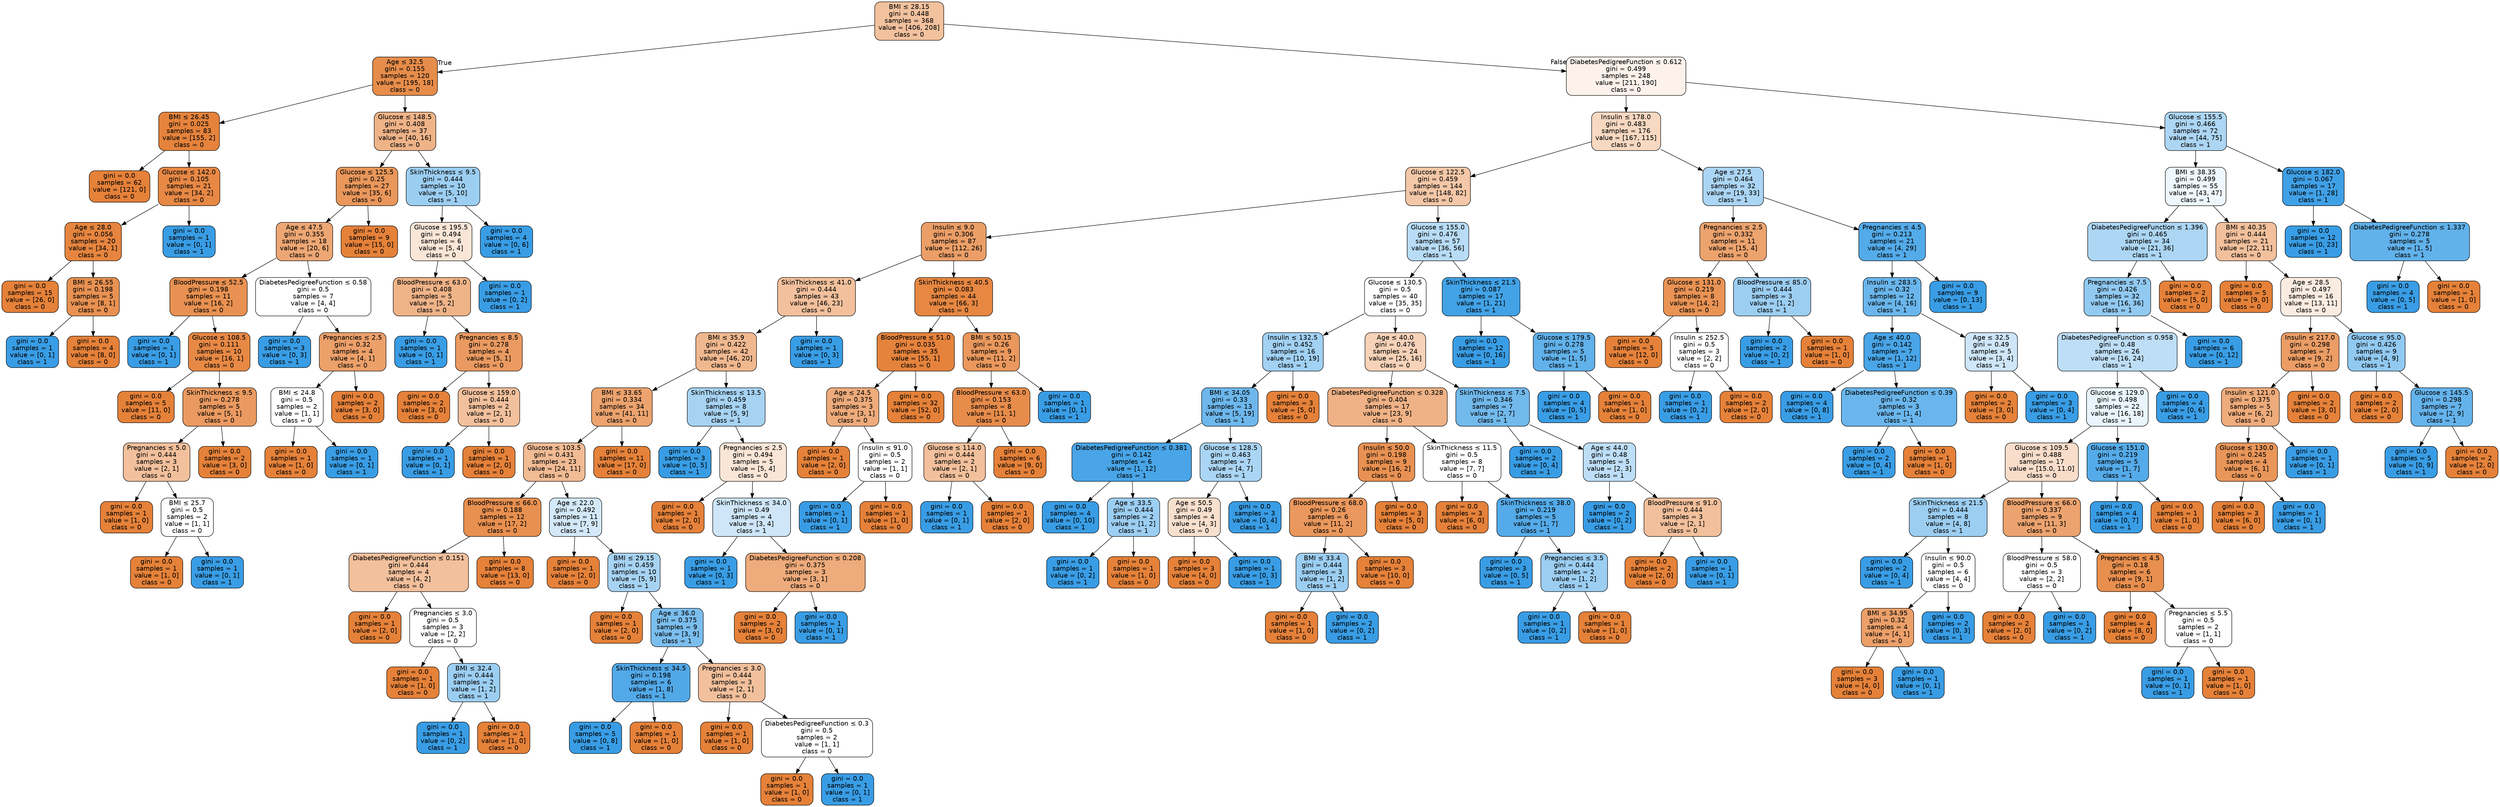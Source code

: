 digraph Tree {
node [shape=box, style="filled, rounded", color="black", fontname="helvetica"] ;
edge [fontname="helvetica"] ;
0 [label=<BMI &le; 28.15<br/>gini = 0.448<br/>samples = 368<br/>value = [406, 208]<br/>class = 0>, fillcolor="#f2c29e"] ;
1 [label=<Age &le; 32.5<br/>gini = 0.155<br/>samples = 120<br/>value = [195, 18]<br/>class = 0>, fillcolor="#e78d4b"] ;
0 -> 1 [labeldistance=2.5, labelangle=45, headlabel="True"] ;
2 [label=<BMI &le; 26.45<br/>gini = 0.025<br/>samples = 83<br/>value = [155, 2]<br/>class = 0>, fillcolor="#e5833c"] ;
1 -> 2 ;
3 [label=<gini = 0.0<br/>samples = 62<br/>value = [121, 0]<br/>class = 0>, fillcolor="#e58139"] ;
2 -> 3 ;
4 [label=<Glucose &le; 142.0<br/>gini = 0.105<br/>samples = 21<br/>value = [34, 2]<br/>class = 0>, fillcolor="#e78845"] ;
2 -> 4 ;
5 [label=<Age &le; 28.0<br/>gini = 0.056<br/>samples = 20<br/>value = [34, 1]<br/>class = 0>, fillcolor="#e6853f"] ;
4 -> 5 ;
6 [label=<gini = 0.0<br/>samples = 15<br/>value = [26, 0]<br/>class = 0>, fillcolor="#e58139"] ;
5 -> 6 ;
7 [label=<BMI &le; 26.55<br/>gini = 0.198<br/>samples = 5<br/>value = [8, 1]<br/>class = 0>, fillcolor="#e89152"] ;
5 -> 7 ;
8 [label=<gini = 0.0<br/>samples = 1<br/>value = [0, 1]<br/>class = 1>, fillcolor="#399de5"] ;
7 -> 8 ;
9 [label=<gini = 0.0<br/>samples = 4<br/>value = [8, 0]<br/>class = 0>, fillcolor="#e58139"] ;
7 -> 9 ;
10 [label=<gini = 0.0<br/>samples = 1<br/>value = [0, 1]<br/>class = 1>, fillcolor="#399de5"] ;
4 -> 10 ;
11 [label=<Glucose &le; 148.5<br/>gini = 0.408<br/>samples = 37<br/>value = [40, 16]<br/>class = 0>, fillcolor="#efb388"] ;
1 -> 11 ;
12 [label=<Glucose &le; 125.5<br/>gini = 0.25<br/>samples = 27<br/>value = [35, 6]<br/>class = 0>, fillcolor="#e9975b"] ;
11 -> 12 ;
13 [label=<Age &le; 47.5<br/>gini = 0.355<br/>samples = 18<br/>value = [20, 6]<br/>class = 0>, fillcolor="#eda774"] ;
12 -> 13 ;
14 [label=<BloodPressure &le; 52.5<br/>gini = 0.198<br/>samples = 11<br/>value = [16, 2]<br/>class = 0>, fillcolor="#e89152"] ;
13 -> 14 ;
15 [label=<gini = 0.0<br/>samples = 1<br/>value = [0, 1]<br/>class = 1>, fillcolor="#399de5"] ;
14 -> 15 ;
16 [label=<Glucose &le; 108.5<br/>gini = 0.111<br/>samples = 10<br/>value = [16, 1]<br/>class = 0>, fillcolor="#e78945"] ;
14 -> 16 ;
17 [label=<gini = 0.0<br/>samples = 5<br/>value = [11, 0]<br/>class = 0>, fillcolor="#e58139"] ;
16 -> 17 ;
18 [label=<SkinThickness &le; 9.5<br/>gini = 0.278<br/>samples = 5<br/>value = [5, 1]<br/>class = 0>, fillcolor="#ea9a61"] ;
16 -> 18 ;
19 [label=<Pregnancies &le; 5.0<br/>gini = 0.444<br/>samples = 3<br/>value = [2, 1]<br/>class = 0>, fillcolor="#f2c09c"] ;
18 -> 19 ;
20 [label=<gini = 0.0<br/>samples = 1<br/>value = [1, 0]<br/>class = 0>, fillcolor="#e58139"] ;
19 -> 20 ;
21 [label=<BMI &le; 25.7<br/>gini = 0.5<br/>samples = 2<br/>value = [1, 1]<br/>class = 0>, fillcolor="#ffffff"] ;
19 -> 21 ;
22 [label=<gini = 0.0<br/>samples = 1<br/>value = [1, 0]<br/>class = 0>, fillcolor="#e58139"] ;
21 -> 22 ;
23 [label=<gini = 0.0<br/>samples = 1<br/>value = [0, 1]<br/>class = 1>, fillcolor="#399de5"] ;
21 -> 23 ;
24 [label=<gini = 0.0<br/>samples = 2<br/>value = [3, 0]<br/>class = 0>, fillcolor="#e58139"] ;
18 -> 24 ;
25 [label=<DiabetesPedigreeFunction &le; 0.58<br/>gini = 0.5<br/>samples = 7<br/>value = [4, 4]<br/>class = 0>, fillcolor="#ffffff"] ;
13 -> 25 ;
26 [label=<gini = 0.0<br/>samples = 3<br/>value = [0, 3]<br/>class = 1>, fillcolor="#399de5"] ;
25 -> 26 ;
27 [label=<Pregnancies &le; 2.5<br/>gini = 0.32<br/>samples = 4<br/>value = [4, 1]<br/>class = 0>, fillcolor="#eca06a"] ;
25 -> 27 ;
28 [label=<BMI &le; 24.8<br/>gini = 0.5<br/>samples = 2<br/>value = [1, 1]<br/>class = 0>, fillcolor="#ffffff"] ;
27 -> 28 ;
29 [label=<gini = 0.0<br/>samples = 1<br/>value = [1, 0]<br/>class = 0>, fillcolor="#e58139"] ;
28 -> 29 ;
30 [label=<gini = 0.0<br/>samples = 1<br/>value = [0, 1]<br/>class = 1>, fillcolor="#399de5"] ;
28 -> 30 ;
31 [label=<gini = 0.0<br/>samples = 2<br/>value = [3, 0]<br/>class = 0>, fillcolor="#e58139"] ;
27 -> 31 ;
32 [label=<gini = 0.0<br/>samples = 9<br/>value = [15, 0]<br/>class = 0>, fillcolor="#e58139"] ;
12 -> 32 ;
33 [label=<SkinThickness &le; 9.5<br/>gini = 0.444<br/>samples = 10<br/>value = [5, 10]<br/>class = 1>, fillcolor="#9ccef2"] ;
11 -> 33 ;
34 [label=<Glucose &le; 195.5<br/>gini = 0.494<br/>samples = 6<br/>value = [5, 4]<br/>class = 0>, fillcolor="#fae6d7"] ;
33 -> 34 ;
35 [label=<BloodPressure &le; 63.0<br/>gini = 0.408<br/>samples = 5<br/>value = [5, 2]<br/>class = 0>, fillcolor="#efb388"] ;
34 -> 35 ;
36 [label=<gini = 0.0<br/>samples = 1<br/>value = [0, 1]<br/>class = 1>, fillcolor="#399de5"] ;
35 -> 36 ;
37 [label=<Pregnancies &le; 8.5<br/>gini = 0.278<br/>samples = 4<br/>value = [5, 1]<br/>class = 0>, fillcolor="#ea9a61"] ;
35 -> 37 ;
38 [label=<gini = 0.0<br/>samples = 2<br/>value = [3, 0]<br/>class = 0>, fillcolor="#e58139"] ;
37 -> 38 ;
39 [label=<Glucose &le; 159.0<br/>gini = 0.444<br/>samples = 2<br/>value = [2, 1]<br/>class = 0>, fillcolor="#f2c09c"] ;
37 -> 39 ;
40 [label=<gini = 0.0<br/>samples = 1<br/>value = [0, 1]<br/>class = 1>, fillcolor="#399de5"] ;
39 -> 40 ;
41 [label=<gini = 0.0<br/>samples = 1<br/>value = [2, 0]<br/>class = 0>, fillcolor="#e58139"] ;
39 -> 41 ;
42 [label=<gini = 0.0<br/>samples = 1<br/>value = [0, 2]<br/>class = 1>, fillcolor="#399de5"] ;
34 -> 42 ;
43 [label=<gini = 0.0<br/>samples = 4<br/>value = [0, 6]<br/>class = 1>, fillcolor="#399de5"] ;
33 -> 43 ;
44 [label=<DiabetesPedigreeFunction &le; 0.612<br/>gini = 0.499<br/>samples = 248<br/>value = [211, 190]<br/>class = 0>, fillcolor="#fcf2eb"] ;
0 -> 44 [labeldistance=2.5, labelangle=-45, headlabel="False"] ;
45 [label=<Insulin &le; 178.0<br/>gini = 0.483<br/>samples = 176<br/>value = [167, 115]<br/>class = 0>, fillcolor="#f7d8c1"] ;
44 -> 45 ;
46 [label=<Glucose &le; 122.5<br/>gini = 0.459<br/>samples = 144<br/>value = [148, 82]<br/>class = 0>, fillcolor="#f3c7a7"] ;
45 -> 46 ;
47 [label=<Insulin &le; 9.0<br/>gini = 0.306<br/>samples = 87<br/>value = [112, 26]<br/>class = 0>, fillcolor="#eb9e67"] ;
46 -> 47 ;
48 [label=<SkinThickness &le; 41.0<br/>gini = 0.444<br/>samples = 43<br/>value = [46, 23]<br/>class = 0>, fillcolor="#f2c09c"] ;
47 -> 48 ;
49 [label=<BMI &le; 35.9<br/>gini = 0.422<br/>samples = 42<br/>value = [46, 20]<br/>class = 0>, fillcolor="#f0b88f"] ;
48 -> 49 ;
50 [label=<BMI &le; 33.65<br/>gini = 0.334<br/>samples = 34<br/>value = [41, 11]<br/>class = 0>, fillcolor="#eca36e"] ;
49 -> 50 ;
51 [label=<Glucose &le; 103.5<br/>gini = 0.431<br/>samples = 23<br/>value = [24, 11]<br/>class = 0>, fillcolor="#f1bb94"] ;
50 -> 51 ;
52 [label=<BloodPressure &le; 66.0<br/>gini = 0.188<br/>samples = 12<br/>value = [17, 2]<br/>class = 0>, fillcolor="#e89050"] ;
51 -> 52 ;
53 [label=<DiabetesPedigreeFunction &le; 0.151<br/>gini = 0.444<br/>samples = 4<br/>value = [4, 2]<br/>class = 0>, fillcolor="#f2c09c"] ;
52 -> 53 ;
54 [label=<gini = 0.0<br/>samples = 1<br/>value = [2, 0]<br/>class = 0>, fillcolor="#e58139"] ;
53 -> 54 ;
55 [label=<Pregnancies &le; 3.0<br/>gini = 0.5<br/>samples = 3<br/>value = [2, 2]<br/>class = 0>, fillcolor="#ffffff"] ;
53 -> 55 ;
56 [label=<gini = 0.0<br/>samples = 1<br/>value = [1, 0]<br/>class = 0>, fillcolor="#e58139"] ;
55 -> 56 ;
57 [label=<BMI &le; 32.4<br/>gini = 0.444<br/>samples = 2<br/>value = [1, 2]<br/>class = 1>, fillcolor="#9ccef2"] ;
55 -> 57 ;
58 [label=<gini = 0.0<br/>samples = 1<br/>value = [0, 2]<br/>class = 1>, fillcolor="#399de5"] ;
57 -> 58 ;
59 [label=<gini = 0.0<br/>samples = 1<br/>value = [1, 0]<br/>class = 0>, fillcolor="#e58139"] ;
57 -> 59 ;
60 [label=<gini = 0.0<br/>samples = 8<br/>value = [13, 0]<br/>class = 0>, fillcolor="#e58139"] ;
52 -> 60 ;
61 [label=<Age &le; 22.0<br/>gini = 0.492<br/>samples = 11<br/>value = [7, 9]<br/>class = 1>, fillcolor="#d3e9f9"] ;
51 -> 61 ;
62 [label=<gini = 0.0<br/>samples = 1<br/>value = [2, 0]<br/>class = 0>, fillcolor="#e58139"] ;
61 -> 62 ;
63 [label=<BMI &le; 29.15<br/>gini = 0.459<br/>samples = 10<br/>value = [5, 9]<br/>class = 1>, fillcolor="#a7d3f3"] ;
61 -> 63 ;
64 [label=<gini = 0.0<br/>samples = 1<br/>value = [2, 0]<br/>class = 0>, fillcolor="#e58139"] ;
63 -> 64 ;
65 [label=<Age &le; 36.0<br/>gini = 0.375<br/>samples = 9<br/>value = [3, 9]<br/>class = 1>, fillcolor="#7bbeee"] ;
63 -> 65 ;
66 [label=<SkinThickness &le; 34.5<br/>gini = 0.198<br/>samples = 6<br/>value = [1, 8]<br/>class = 1>, fillcolor="#52a9e8"] ;
65 -> 66 ;
67 [label=<gini = 0.0<br/>samples = 5<br/>value = [0, 8]<br/>class = 1>, fillcolor="#399de5"] ;
66 -> 67 ;
68 [label=<gini = 0.0<br/>samples = 1<br/>value = [1, 0]<br/>class = 0>, fillcolor="#e58139"] ;
66 -> 68 ;
69 [label=<Pregnancies &le; 3.0<br/>gini = 0.444<br/>samples = 3<br/>value = [2, 1]<br/>class = 0>, fillcolor="#f2c09c"] ;
65 -> 69 ;
70 [label=<gini = 0.0<br/>samples = 1<br/>value = [1, 0]<br/>class = 0>, fillcolor="#e58139"] ;
69 -> 70 ;
71 [label=<DiabetesPedigreeFunction &le; 0.3<br/>gini = 0.5<br/>samples = 2<br/>value = [1, 1]<br/>class = 0>, fillcolor="#ffffff"] ;
69 -> 71 ;
72 [label=<gini = 0.0<br/>samples = 1<br/>value = [1, 0]<br/>class = 0>, fillcolor="#e58139"] ;
71 -> 72 ;
73 [label=<gini = 0.0<br/>samples = 1<br/>value = [0, 1]<br/>class = 1>, fillcolor="#399de5"] ;
71 -> 73 ;
74 [label=<gini = 0.0<br/>samples = 11<br/>value = [17, 0]<br/>class = 0>, fillcolor="#e58139"] ;
50 -> 74 ;
75 [label=<SkinThickness &le; 13.5<br/>gini = 0.459<br/>samples = 8<br/>value = [5, 9]<br/>class = 1>, fillcolor="#a7d3f3"] ;
49 -> 75 ;
76 [label=<gini = 0.0<br/>samples = 3<br/>value = [0, 5]<br/>class = 1>, fillcolor="#399de5"] ;
75 -> 76 ;
77 [label=<Pregnancies &le; 2.5<br/>gini = 0.494<br/>samples = 5<br/>value = [5, 4]<br/>class = 0>, fillcolor="#fae6d7"] ;
75 -> 77 ;
78 [label=<gini = 0.0<br/>samples = 1<br/>value = [2, 0]<br/>class = 0>, fillcolor="#e58139"] ;
77 -> 78 ;
79 [label=<SkinThickness &le; 34.0<br/>gini = 0.49<br/>samples = 4<br/>value = [3, 4]<br/>class = 1>, fillcolor="#cee6f8"] ;
77 -> 79 ;
80 [label=<gini = 0.0<br/>samples = 1<br/>value = [0, 3]<br/>class = 1>, fillcolor="#399de5"] ;
79 -> 80 ;
81 [label=<DiabetesPedigreeFunction &le; 0.208<br/>gini = 0.375<br/>samples = 3<br/>value = [3, 1]<br/>class = 0>, fillcolor="#eeab7b"] ;
79 -> 81 ;
82 [label=<gini = 0.0<br/>samples = 2<br/>value = [3, 0]<br/>class = 0>, fillcolor="#e58139"] ;
81 -> 82 ;
83 [label=<gini = 0.0<br/>samples = 1<br/>value = [0, 1]<br/>class = 1>, fillcolor="#399de5"] ;
81 -> 83 ;
84 [label=<gini = 0.0<br/>samples = 1<br/>value = [0, 3]<br/>class = 1>, fillcolor="#399de5"] ;
48 -> 84 ;
85 [label=<SkinThickness &le; 40.5<br/>gini = 0.083<br/>samples = 44<br/>value = [66, 3]<br/>class = 0>, fillcolor="#e68742"] ;
47 -> 85 ;
86 [label=<BloodPressure &le; 51.0<br/>gini = 0.035<br/>samples = 35<br/>value = [55, 1]<br/>class = 0>, fillcolor="#e5833d"] ;
85 -> 86 ;
87 [label=<Age &le; 24.5<br/>gini = 0.375<br/>samples = 3<br/>value = [3, 1]<br/>class = 0>, fillcolor="#eeab7b"] ;
86 -> 87 ;
88 [label=<gini = 0.0<br/>samples = 1<br/>value = [2, 0]<br/>class = 0>, fillcolor="#e58139"] ;
87 -> 88 ;
89 [label=<Insulin &le; 91.0<br/>gini = 0.5<br/>samples = 2<br/>value = [1, 1]<br/>class = 0>, fillcolor="#ffffff"] ;
87 -> 89 ;
90 [label=<gini = 0.0<br/>samples = 1<br/>value = [0, 1]<br/>class = 1>, fillcolor="#399de5"] ;
89 -> 90 ;
91 [label=<gini = 0.0<br/>samples = 1<br/>value = [1, 0]<br/>class = 0>, fillcolor="#e58139"] ;
89 -> 91 ;
92 [label=<gini = 0.0<br/>samples = 32<br/>value = [52, 0]<br/>class = 0>, fillcolor="#e58139"] ;
86 -> 92 ;
93 [label=<BMI &le; 50.15<br/>gini = 0.26<br/>samples = 9<br/>value = [11, 2]<br/>class = 0>, fillcolor="#ea985d"] ;
85 -> 93 ;
94 [label=<BloodPressure &le; 63.0<br/>gini = 0.153<br/>samples = 8<br/>value = [11, 1]<br/>class = 0>, fillcolor="#e78c4b"] ;
93 -> 94 ;
95 [label=<Glucose &le; 114.0<br/>gini = 0.444<br/>samples = 2<br/>value = [2, 1]<br/>class = 0>, fillcolor="#f2c09c"] ;
94 -> 95 ;
96 [label=<gini = 0.0<br/>samples = 1<br/>value = [0, 1]<br/>class = 1>, fillcolor="#399de5"] ;
95 -> 96 ;
97 [label=<gini = 0.0<br/>samples = 1<br/>value = [2, 0]<br/>class = 0>, fillcolor="#e58139"] ;
95 -> 97 ;
98 [label=<gini = 0.0<br/>samples = 6<br/>value = [9, 0]<br/>class = 0>, fillcolor="#e58139"] ;
94 -> 98 ;
99 [label=<gini = 0.0<br/>samples = 1<br/>value = [0, 1]<br/>class = 1>, fillcolor="#399de5"] ;
93 -> 99 ;
100 [label=<Glucose &le; 155.0<br/>gini = 0.476<br/>samples = 57<br/>value = [36, 56]<br/>class = 1>, fillcolor="#b8dcf6"] ;
46 -> 100 ;
101 [label=<Glucose &le; 130.5<br/>gini = 0.5<br/>samples = 40<br/>value = [35, 35]<br/>class = 0>, fillcolor="#ffffff"] ;
100 -> 101 ;
102 [label=<Insulin &le; 132.5<br/>gini = 0.452<br/>samples = 16<br/>value = [10, 19]<br/>class = 1>, fillcolor="#a1d1f3"] ;
101 -> 102 ;
103 [label=<BMI &le; 34.05<br/>gini = 0.33<br/>samples = 13<br/>value = [5, 19]<br/>class = 1>, fillcolor="#6db7ec"] ;
102 -> 103 ;
104 [label=<DiabetesPedigreeFunction &le; 0.381<br/>gini = 0.142<br/>samples = 6<br/>value = [1, 12]<br/>class = 1>, fillcolor="#49a5e7"] ;
103 -> 104 ;
105 [label=<gini = 0.0<br/>samples = 4<br/>value = [0, 10]<br/>class = 1>, fillcolor="#399de5"] ;
104 -> 105 ;
106 [label=<Age &le; 33.5<br/>gini = 0.444<br/>samples = 2<br/>value = [1, 2]<br/>class = 1>, fillcolor="#9ccef2"] ;
104 -> 106 ;
107 [label=<gini = 0.0<br/>samples = 1<br/>value = [0, 2]<br/>class = 1>, fillcolor="#399de5"] ;
106 -> 107 ;
108 [label=<gini = 0.0<br/>samples = 1<br/>value = [1, 0]<br/>class = 0>, fillcolor="#e58139"] ;
106 -> 108 ;
109 [label=<Glucose &le; 128.5<br/>gini = 0.463<br/>samples = 7<br/>value = [4, 7]<br/>class = 1>, fillcolor="#aad5f4"] ;
103 -> 109 ;
110 [label=<Age &le; 50.5<br/>gini = 0.49<br/>samples = 4<br/>value = [4, 3]<br/>class = 0>, fillcolor="#f8e0ce"] ;
109 -> 110 ;
111 [label=<gini = 0.0<br/>samples = 3<br/>value = [4, 0]<br/>class = 0>, fillcolor="#e58139"] ;
110 -> 111 ;
112 [label=<gini = 0.0<br/>samples = 1<br/>value = [0, 3]<br/>class = 1>, fillcolor="#399de5"] ;
110 -> 112 ;
113 [label=<gini = 0.0<br/>samples = 3<br/>value = [0, 4]<br/>class = 1>, fillcolor="#399de5"] ;
109 -> 113 ;
114 [label=<gini = 0.0<br/>samples = 3<br/>value = [5, 0]<br/>class = 0>, fillcolor="#e58139"] ;
102 -> 114 ;
115 [label=<Age &le; 40.0<br/>gini = 0.476<br/>samples = 24<br/>value = [25, 16]<br/>class = 0>, fillcolor="#f6d2b8"] ;
101 -> 115 ;
116 [label=<DiabetesPedigreeFunction &le; 0.328<br/>gini = 0.404<br/>samples = 17<br/>value = [23, 9]<br/>class = 0>, fillcolor="#efb286"] ;
115 -> 116 ;
117 [label=<Insulin &le; 50.0<br/>gini = 0.198<br/>samples = 9<br/>value = [16, 2]<br/>class = 0>, fillcolor="#e89152"] ;
116 -> 117 ;
118 [label=<BloodPressure &le; 68.0<br/>gini = 0.26<br/>samples = 6<br/>value = [11, 2]<br/>class = 0>, fillcolor="#ea985d"] ;
117 -> 118 ;
119 [label=<BMI &le; 33.4<br/>gini = 0.444<br/>samples = 3<br/>value = [1, 2]<br/>class = 1>, fillcolor="#9ccef2"] ;
118 -> 119 ;
120 [label=<gini = 0.0<br/>samples = 1<br/>value = [1, 0]<br/>class = 0>, fillcolor="#e58139"] ;
119 -> 120 ;
121 [label=<gini = 0.0<br/>samples = 2<br/>value = [0, 2]<br/>class = 1>, fillcolor="#399de5"] ;
119 -> 121 ;
122 [label=<gini = 0.0<br/>samples = 3<br/>value = [10, 0]<br/>class = 0>, fillcolor="#e58139"] ;
118 -> 122 ;
123 [label=<gini = 0.0<br/>samples = 3<br/>value = [5, 0]<br/>class = 0>, fillcolor="#e58139"] ;
117 -> 123 ;
124 [label=<SkinThickness &le; 11.5<br/>gini = 0.5<br/>samples = 8<br/>value = [7, 7]<br/>class = 0>, fillcolor="#ffffff"] ;
116 -> 124 ;
125 [label=<gini = 0.0<br/>samples = 3<br/>value = [6, 0]<br/>class = 0>, fillcolor="#e58139"] ;
124 -> 125 ;
126 [label=<SkinThickness &le; 38.0<br/>gini = 0.219<br/>samples = 5<br/>value = [1, 7]<br/>class = 1>, fillcolor="#55abe9"] ;
124 -> 126 ;
127 [label=<gini = 0.0<br/>samples = 3<br/>value = [0, 5]<br/>class = 1>, fillcolor="#399de5"] ;
126 -> 127 ;
128 [label=<Pregnancies &le; 3.5<br/>gini = 0.444<br/>samples = 2<br/>value = [1, 2]<br/>class = 1>, fillcolor="#9ccef2"] ;
126 -> 128 ;
129 [label=<gini = 0.0<br/>samples = 1<br/>value = [0, 2]<br/>class = 1>, fillcolor="#399de5"] ;
128 -> 129 ;
130 [label=<gini = 0.0<br/>samples = 1<br/>value = [1, 0]<br/>class = 0>, fillcolor="#e58139"] ;
128 -> 130 ;
131 [label=<SkinThickness &le; 7.5<br/>gini = 0.346<br/>samples = 7<br/>value = [2, 7]<br/>class = 1>, fillcolor="#72b9ec"] ;
115 -> 131 ;
132 [label=<gini = 0.0<br/>samples = 2<br/>value = [0, 4]<br/>class = 1>, fillcolor="#399de5"] ;
131 -> 132 ;
133 [label=<Age &le; 44.0<br/>gini = 0.48<br/>samples = 5<br/>value = [2, 3]<br/>class = 1>, fillcolor="#bddef6"] ;
131 -> 133 ;
134 [label=<gini = 0.0<br/>samples = 2<br/>value = [0, 2]<br/>class = 1>, fillcolor="#399de5"] ;
133 -> 134 ;
135 [label=<BloodPressure &le; 91.0<br/>gini = 0.444<br/>samples = 3<br/>value = [2, 1]<br/>class = 0>, fillcolor="#f2c09c"] ;
133 -> 135 ;
136 [label=<gini = 0.0<br/>samples = 2<br/>value = [2, 0]<br/>class = 0>, fillcolor="#e58139"] ;
135 -> 136 ;
137 [label=<gini = 0.0<br/>samples = 1<br/>value = [0, 1]<br/>class = 1>, fillcolor="#399de5"] ;
135 -> 137 ;
138 [label=<SkinThickness &le; 21.5<br/>gini = 0.087<br/>samples = 17<br/>value = [1, 21]<br/>class = 1>, fillcolor="#42a2e6"] ;
100 -> 138 ;
139 [label=<gini = 0.0<br/>samples = 12<br/>value = [0, 16]<br/>class = 1>, fillcolor="#399de5"] ;
138 -> 139 ;
140 [label=<Glucose &le; 179.5<br/>gini = 0.278<br/>samples = 5<br/>value = [1, 5]<br/>class = 1>, fillcolor="#61b1ea"] ;
138 -> 140 ;
141 [label=<gini = 0.0<br/>samples = 4<br/>value = [0, 5]<br/>class = 1>, fillcolor="#399de5"] ;
140 -> 141 ;
142 [label=<gini = 0.0<br/>samples = 1<br/>value = [1, 0]<br/>class = 0>, fillcolor="#e58139"] ;
140 -> 142 ;
143 [label=<Age &le; 27.5<br/>gini = 0.464<br/>samples = 32<br/>value = [19, 33]<br/>class = 1>, fillcolor="#abd5f4"] ;
45 -> 143 ;
144 [label=<Pregnancies &le; 2.5<br/>gini = 0.332<br/>samples = 11<br/>value = [15, 4]<br/>class = 0>, fillcolor="#eca36e"] ;
143 -> 144 ;
145 [label=<Glucose &le; 131.0<br/>gini = 0.219<br/>samples = 8<br/>value = [14, 2]<br/>class = 0>, fillcolor="#e99355"] ;
144 -> 145 ;
146 [label=<gini = 0.0<br/>samples = 5<br/>value = [12, 0]<br/>class = 0>, fillcolor="#e58139"] ;
145 -> 146 ;
147 [label=<Insulin &le; 252.5<br/>gini = 0.5<br/>samples = 3<br/>value = [2, 2]<br/>class = 0>, fillcolor="#ffffff"] ;
145 -> 147 ;
148 [label=<gini = 0.0<br/>samples = 1<br/>value = [0, 2]<br/>class = 1>, fillcolor="#399de5"] ;
147 -> 148 ;
149 [label=<gini = 0.0<br/>samples = 2<br/>value = [2, 0]<br/>class = 0>, fillcolor="#e58139"] ;
147 -> 149 ;
150 [label=<BloodPressure &le; 85.0<br/>gini = 0.444<br/>samples = 3<br/>value = [1, 2]<br/>class = 1>, fillcolor="#9ccef2"] ;
144 -> 150 ;
151 [label=<gini = 0.0<br/>samples = 2<br/>value = [0, 2]<br/>class = 1>, fillcolor="#399de5"] ;
150 -> 151 ;
152 [label=<gini = 0.0<br/>samples = 1<br/>value = [1, 0]<br/>class = 0>, fillcolor="#e58139"] ;
150 -> 152 ;
153 [label=<Pregnancies &le; 4.5<br/>gini = 0.213<br/>samples = 21<br/>value = [4, 29]<br/>class = 1>, fillcolor="#54abe9"] ;
143 -> 153 ;
154 [label=<Insulin &le; 283.5<br/>gini = 0.32<br/>samples = 12<br/>value = [4, 16]<br/>class = 1>, fillcolor="#6ab6ec"] ;
153 -> 154 ;
155 [label=<Age &le; 40.0<br/>gini = 0.142<br/>samples = 7<br/>value = [1, 12]<br/>class = 1>, fillcolor="#49a5e7"] ;
154 -> 155 ;
156 [label=<gini = 0.0<br/>samples = 4<br/>value = [0, 8]<br/>class = 1>, fillcolor="#399de5"] ;
155 -> 156 ;
157 [label=<DiabetesPedigreeFunction &le; 0.39<br/>gini = 0.32<br/>samples = 3<br/>value = [1, 4]<br/>class = 1>, fillcolor="#6ab6ec"] ;
155 -> 157 ;
158 [label=<gini = 0.0<br/>samples = 2<br/>value = [0, 4]<br/>class = 1>, fillcolor="#399de5"] ;
157 -> 158 ;
159 [label=<gini = 0.0<br/>samples = 1<br/>value = [1, 0]<br/>class = 0>, fillcolor="#e58139"] ;
157 -> 159 ;
160 [label=<Age &le; 32.5<br/>gini = 0.49<br/>samples = 5<br/>value = [3, 4]<br/>class = 1>, fillcolor="#cee6f8"] ;
154 -> 160 ;
161 [label=<gini = 0.0<br/>samples = 2<br/>value = [3, 0]<br/>class = 0>, fillcolor="#e58139"] ;
160 -> 161 ;
162 [label=<gini = 0.0<br/>samples = 3<br/>value = [0, 4]<br/>class = 1>, fillcolor="#399de5"] ;
160 -> 162 ;
163 [label=<gini = 0.0<br/>samples = 9<br/>value = [0, 13]<br/>class = 1>, fillcolor="#399de5"] ;
153 -> 163 ;
164 [label=<Glucose &le; 155.5<br/>gini = 0.466<br/>samples = 72<br/>value = [44, 75]<br/>class = 1>, fillcolor="#add6f4"] ;
44 -> 164 ;
165 [label=<BMI &le; 38.35<br/>gini = 0.499<br/>samples = 55<br/>value = [43, 47]<br/>class = 1>, fillcolor="#eef7fd"] ;
164 -> 165 ;
166 [label=<DiabetesPedigreeFunction &le; 1.396<br/>gini = 0.465<br/>samples = 34<br/>value = [21, 36]<br/>class = 1>, fillcolor="#acd6f4"] ;
165 -> 166 ;
167 [label=<Pregnancies &le; 7.5<br/>gini = 0.426<br/>samples = 32<br/>value = [16, 36]<br/>class = 1>, fillcolor="#91c9f1"] ;
166 -> 167 ;
168 [label=<DiabetesPedigreeFunction &le; 0.958<br/>gini = 0.48<br/>samples = 26<br/>value = [16, 24]<br/>class = 1>, fillcolor="#bddef6"] ;
167 -> 168 ;
169 [label=<Glucose &le; 129.0<br/>gini = 0.498<br/>samples = 22<br/>value = [16, 18]<br/>class = 1>, fillcolor="#e9f4fc"] ;
168 -> 169 ;
170 [label=<Glucose &le; 109.5<br/>gini = 0.488<br/>samples = 17<br/>value = [15.0, 11.0]<br/>class = 0>, fillcolor="#f8ddca"] ;
169 -> 170 ;
171 [label=<SkinThickness &le; 21.5<br/>gini = 0.444<br/>samples = 8<br/>value = [4, 8]<br/>class = 1>, fillcolor="#9ccef2"] ;
170 -> 171 ;
172 [label=<gini = 0.0<br/>samples = 2<br/>value = [0, 4]<br/>class = 1>, fillcolor="#399de5"] ;
171 -> 172 ;
173 [label=<Insulin &le; 90.0<br/>gini = 0.5<br/>samples = 6<br/>value = [4, 4]<br/>class = 0>, fillcolor="#ffffff"] ;
171 -> 173 ;
174 [label=<BMI &le; 34.95<br/>gini = 0.32<br/>samples = 4<br/>value = [4, 1]<br/>class = 0>, fillcolor="#eca06a"] ;
173 -> 174 ;
175 [label=<gini = 0.0<br/>samples = 3<br/>value = [4, 0]<br/>class = 0>, fillcolor="#e58139"] ;
174 -> 175 ;
176 [label=<gini = 0.0<br/>samples = 1<br/>value = [0, 1]<br/>class = 1>, fillcolor="#399de5"] ;
174 -> 176 ;
177 [label=<gini = 0.0<br/>samples = 2<br/>value = [0, 3]<br/>class = 1>, fillcolor="#399de5"] ;
173 -> 177 ;
178 [label=<BloodPressure &le; 66.0<br/>gini = 0.337<br/>samples = 9<br/>value = [11, 3]<br/>class = 0>, fillcolor="#eca36f"] ;
170 -> 178 ;
179 [label=<BloodPressure &le; 58.0<br/>gini = 0.5<br/>samples = 3<br/>value = [2, 2]<br/>class = 0>, fillcolor="#ffffff"] ;
178 -> 179 ;
180 [label=<gini = 0.0<br/>samples = 2<br/>value = [2, 0]<br/>class = 0>, fillcolor="#e58139"] ;
179 -> 180 ;
181 [label=<gini = 0.0<br/>samples = 1<br/>value = [0, 2]<br/>class = 1>, fillcolor="#399de5"] ;
179 -> 181 ;
182 [label=<Pregnancies &le; 4.5<br/>gini = 0.18<br/>samples = 6<br/>value = [9, 1]<br/>class = 0>, fillcolor="#e88f4f"] ;
178 -> 182 ;
183 [label=<gini = 0.0<br/>samples = 4<br/>value = [8, 0]<br/>class = 0>, fillcolor="#e58139"] ;
182 -> 183 ;
184 [label=<Pregnancies &le; 5.5<br/>gini = 0.5<br/>samples = 2<br/>value = [1, 1]<br/>class = 0>, fillcolor="#ffffff"] ;
182 -> 184 ;
185 [label=<gini = 0.0<br/>samples = 1<br/>value = [0, 1]<br/>class = 1>, fillcolor="#399de5"] ;
184 -> 185 ;
186 [label=<gini = 0.0<br/>samples = 1<br/>value = [1, 0]<br/>class = 0>, fillcolor="#e58139"] ;
184 -> 186 ;
187 [label=<Glucose &le; 151.0<br/>gini = 0.219<br/>samples = 5<br/>value = [1, 7]<br/>class = 1>, fillcolor="#55abe9"] ;
169 -> 187 ;
188 [label=<gini = 0.0<br/>samples = 4<br/>value = [0, 7]<br/>class = 1>, fillcolor="#399de5"] ;
187 -> 188 ;
189 [label=<gini = 0.0<br/>samples = 1<br/>value = [1, 0]<br/>class = 0>, fillcolor="#e58139"] ;
187 -> 189 ;
190 [label=<gini = 0.0<br/>samples = 4<br/>value = [0, 6]<br/>class = 1>, fillcolor="#399de5"] ;
168 -> 190 ;
191 [label=<gini = 0.0<br/>samples = 6<br/>value = [0, 12]<br/>class = 1>, fillcolor="#399de5"] ;
167 -> 191 ;
192 [label=<gini = 0.0<br/>samples = 2<br/>value = [5, 0]<br/>class = 0>, fillcolor="#e58139"] ;
166 -> 192 ;
193 [label=<BMI &le; 40.35<br/>gini = 0.444<br/>samples = 21<br/>value = [22, 11]<br/>class = 0>, fillcolor="#f2c09c"] ;
165 -> 193 ;
194 [label=<gini = 0.0<br/>samples = 5<br/>value = [9, 0]<br/>class = 0>, fillcolor="#e58139"] ;
193 -> 194 ;
195 [label=<Age &le; 28.5<br/>gini = 0.497<br/>samples = 16<br/>value = [13, 11]<br/>class = 0>, fillcolor="#fbece1"] ;
193 -> 195 ;
196 [label=<Insulin &le; 217.0<br/>gini = 0.298<br/>samples = 7<br/>value = [9, 2]<br/>class = 0>, fillcolor="#eb9d65"] ;
195 -> 196 ;
197 [label=<Insulin &le; 121.0<br/>gini = 0.375<br/>samples = 5<br/>value = [6, 2]<br/>class = 0>, fillcolor="#eeab7b"] ;
196 -> 197 ;
198 [label=<Glucose &le; 130.0<br/>gini = 0.245<br/>samples = 4<br/>value = [6, 1]<br/>class = 0>, fillcolor="#e9965a"] ;
197 -> 198 ;
199 [label=<gini = 0.0<br/>samples = 3<br/>value = [6, 0]<br/>class = 0>, fillcolor="#e58139"] ;
198 -> 199 ;
200 [label=<gini = 0.0<br/>samples = 1<br/>value = [0, 1]<br/>class = 1>, fillcolor="#399de5"] ;
198 -> 200 ;
201 [label=<gini = 0.0<br/>samples = 1<br/>value = [0, 1]<br/>class = 1>, fillcolor="#399de5"] ;
197 -> 201 ;
202 [label=<gini = 0.0<br/>samples = 2<br/>value = [3, 0]<br/>class = 0>, fillcolor="#e58139"] ;
196 -> 202 ;
203 [label=<Glucose &le; 95.0<br/>gini = 0.426<br/>samples = 9<br/>value = [4, 9]<br/>class = 1>, fillcolor="#91c9f1"] ;
195 -> 203 ;
204 [label=<gini = 0.0<br/>samples = 2<br/>value = [2, 0]<br/>class = 0>, fillcolor="#e58139"] ;
203 -> 204 ;
205 [label=<Glucose &le; 145.5<br/>gini = 0.298<br/>samples = 7<br/>value = [2, 9]<br/>class = 1>, fillcolor="#65b3eb"] ;
203 -> 205 ;
206 [label=<gini = 0.0<br/>samples = 5<br/>value = [0, 9]<br/>class = 1>, fillcolor="#399de5"] ;
205 -> 206 ;
207 [label=<gini = 0.0<br/>samples = 2<br/>value = [2, 0]<br/>class = 0>, fillcolor="#e58139"] ;
205 -> 207 ;
208 [label=<Glucose &le; 182.0<br/>gini = 0.067<br/>samples = 17<br/>value = [1, 28]<br/>class = 1>, fillcolor="#40a0e6"] ;
164 -> 208 ;
209 [label=<gini = 0.0<br/>samples = 12<br/>value = [0, 23]<br/>class = 1>, fillcolor="#399de5"] ;
208 -> 209 ;
210 [label=<DiabetesPedigreeFunction &le; 1.337<br/>gini = 0.278<br/>samples = 5<br/>value = [1, 5]<br/>class = 1>, fillcolor="#61b1ea"] ;
208 -> 210 ;
211 [label=<gini = 0.0<br/>samples = 4<br/>value = [0, 5]<br/>class = 1>, fillcolor="#399de5"] ;
210 -> 211 ;
212 [label=<gini = 0.0<br/>samples = 1<br/>value = [1, 0]<br/>class = 0>, fillcolor="#e58139"] ;
210 -> 212 ;
}